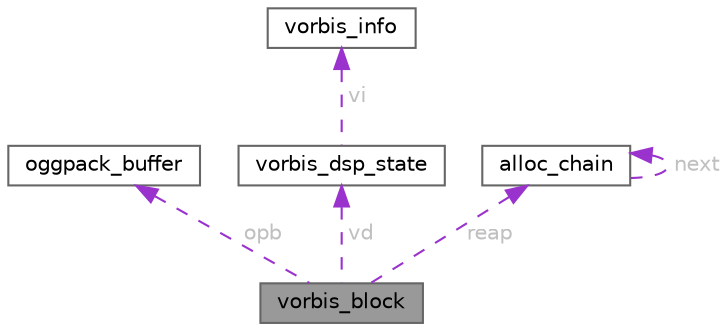 digraph "vorbis_block"
{
 // LATEX_PDF_SIZE
  bgcolor="transparent";
  edge [fontname=Helvetica,fontsize=10,labelfontname=Helvetica,labelfontsize=10];
  node [fontname=Helvetica,fontsize=10,shape=box,height=0.2,width=0.4];
  Node1 [id="Node000001",label="vorbis_block",height=0.2,width=0.4,color="gray40", fillcolor="grey60", style="filled", fontcolor="black",tooltip=" "];
  Node2 -> Node1 [id="edge1_Node000001_Node000002",dir="back",color="darkorchid3",style="dashed",tooltip=" ",label=" opb",fontcolor="grey" ];
  Node2 [id="Node000002",label="oggpack_buffer",height=0.2,width=0.4,color="gray40", fillcolor="white", style="filled",URL="$structoggpack__buffer.html",tooltip=" "];
  Node3 -> Node1 [id="edge2_Node000001_Node000003",dir="back",color="darkorchid3",style="dashed",tooltip=" ",label=" vd",fontcolor="grey" ];
  Node3 [id="Node000003",label="vorbis_dsp_state",height=0.2,width=0.4,color="gray40", fillcolor="white", style="filled",URL="$structvorbis__dsp__state.html",tooltip=" "];
  Node4 -> Node3 [id="edge3_Node000003_Node000004",dir="back",color="darkorchid3",style="dashed",tooltip=" ",label=" vi",fontcolor="grey" ];
  Node4 [id="Node000004",label="vorbis_info",height=0.2,width=0.4,color="gray40", fillcolor="white", style="filled",URL="$structvorbis__info.html",tooltip=" "];
  Node5 -> Node1 [id="edge4_Node000001_Node000005",dir="back",color="darkorchid3",style="dashed",tooltip=" ",label=" reap",fontcolor="grey" ];
  Node5 [id="Node000005",label="alloc_chain",height=0.2,width=0.4,color="gray40", fillcolor="white", style="filled",URL="$structalloc__chain.html",tooltip=" "];
  Node5 -> Node5 [id="edge5_Node000005_Node000005",dir="back",color="darkorchid3",style="dashed",tooltip=" ",label=" next",fontcolor="grey" ];
}
